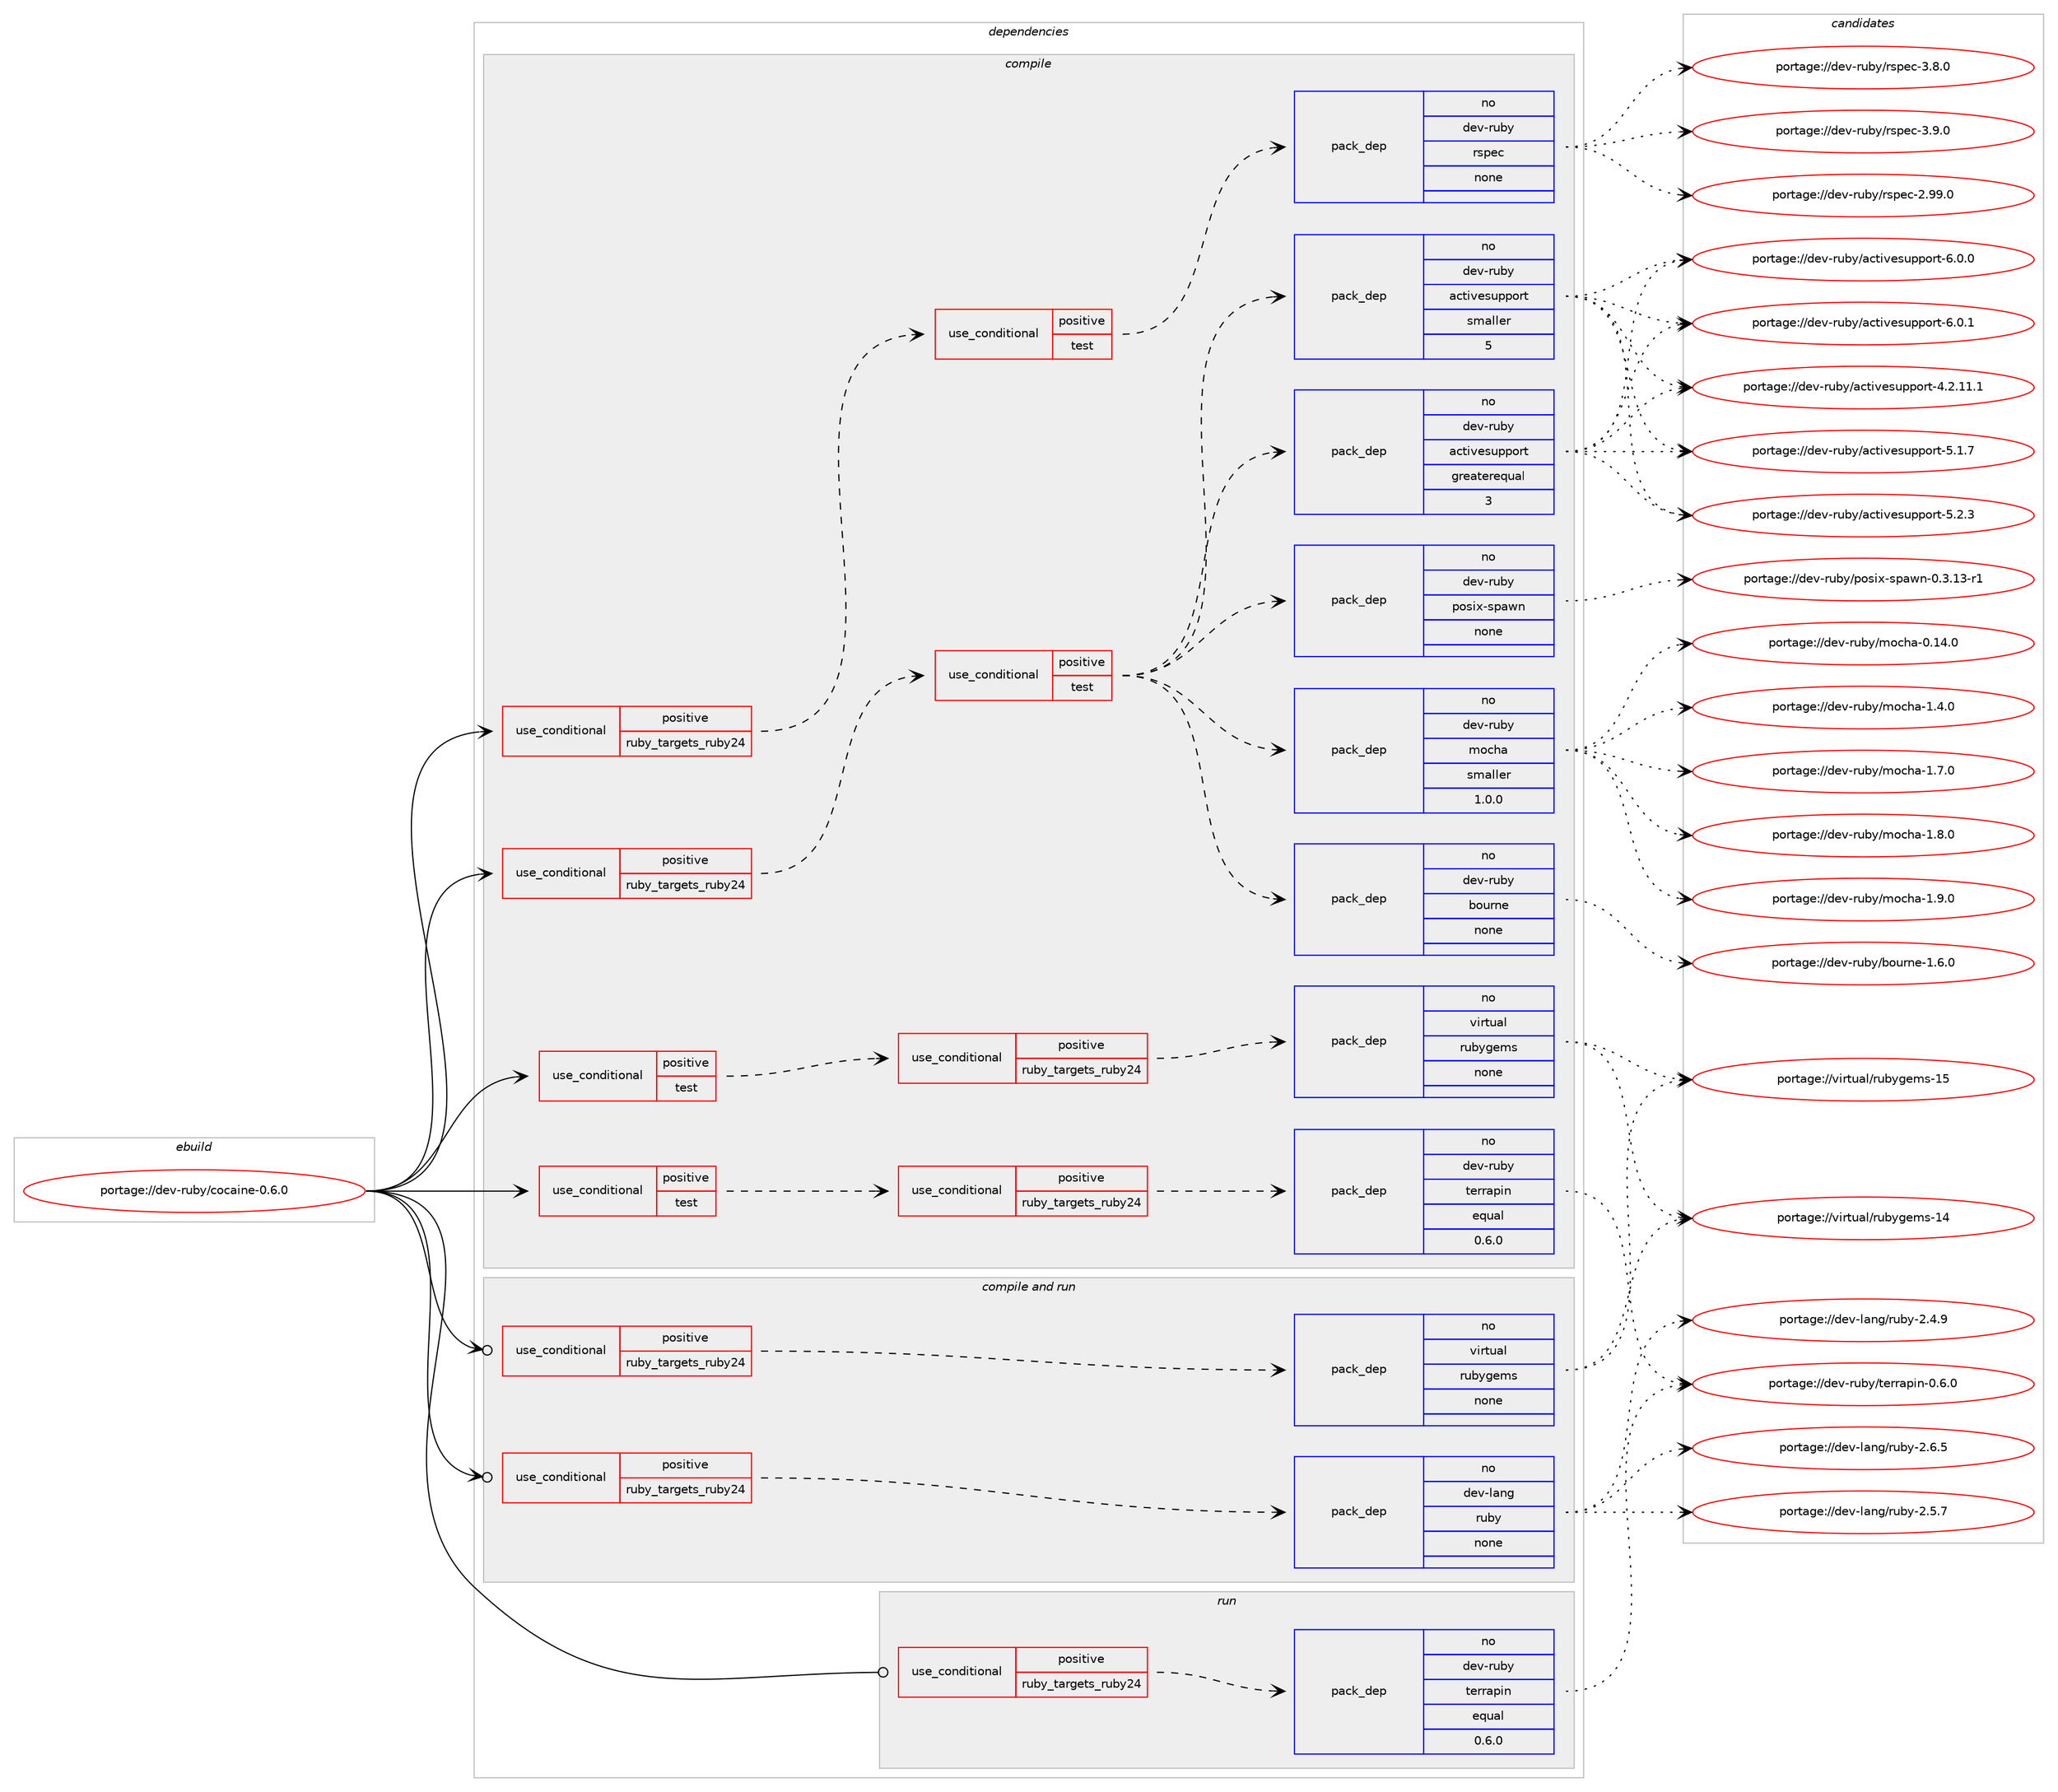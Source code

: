 digraph prolog {

# *************
# Graph options
# *************

newrank=true;
concentrate=true;
compound=true;
graph [rankdir=LR,fontname=Helvetica,fontsize=10,ranksep=1.5];#, ranksep=2.5, nodesep=0.2];
edge  [arrowhead=vee];
node  [fontname=Helvetica,fontsize=10];

# **********
# The ebuild
# **********

subgraph cluster_leftcol {
color=gray;
rank=same;
label=<<i>ebuild</i>>;
id [label="portage://dev-ruby/cocaine-0.6.0", color=red, width=4, href="../dev-ruby/cocaine-0.6.0.svg"];
}

# ****************
# The dependencies
# ****************

subgraph cluster_midcol {
color=gray;
label=<<i>dependencies</i>>;
subgraph cluster_compile {
fillcolor="#eeeeee";
style=filled;
label=<<i>compile</i>>;
subgraph cond49468 {
dependency216119 [label=<<TABLE BORDER="0" CELLBORDER="1" CELLSPACING="0" CELLPADDING="4"><TR><TD ROWSPAN="3" CELLPADDING="10">use_conditional</TD></TR><TR><TD>positive</TD></TR><TR><TD>ruby_targets_ruby24</TD></TR></TABLE>>, shape=none, color=red];
subgraph cond49469 {
dependency216120 [label=<<TABLE BORDER="0" CELLBORDER="1" CELLSPACING="0" CELLPADDING="4"><TR><TD ROWSPAN="3" CELLPADDING="10">use_conditional</TD></TR><TR><TD>positive</TD></TR><TR><TD>test</TD></TR></TABLE>>, shape=none, color=red];
subgraph pack163160 {
dependency216121 [label=<<TABLE BORDER="0" CELLBORDER="1" CELLSPACING="0" CELLPADDING="4" WIDTH="220"><TR><TD ROWSPAN="6" CELLPADDING="30">pack_dep</TD></TR><TR><TD WIDTH="110">no</TD></TR><TR><TD>dev-ruby</TD></TR><TR><TD>activesupport</TD></TR><TR><TD>greaterequal</TD></TR><TR><TD>3</TD></TR></TABLE>>, shape=none, color=blue];
}
dependency216120:e -> dependency216121:w [weight=20,style="dashed",arrowhead="vee"];
subgraph pack163161 {
dependency216122 [label=<<TABLE BORDER="0" CELLBORDER="1" CELLSPACING="0" CELLPADDING="4" WIDTH="220"><TR><TD ROWSPAN="6" CELLPADDING="30">pack_dep</TD></TR><TR><TD WIDTH="110">no</TD></TR><TR><TD>dev-ruby</TD></TR><TR><TD>activesupport</TD></TR><TR><TD>smaller</TD></TR><TR><TD>5</TD></TR></TABLE>>, shape=none, color=blue];
}
dependency216120:e -> dependency216122:w [weight=20,style="dashed",arrowhead="vee"];
subgraph pack163162 {
dependency216123 [label=<<TABLE BORDER="0" CELLBORDER="1" CELLSPACING="0" CELLPADDING="4" WIDTH="220"><TR><TD ROWSPAN="6" CELLPADDING="30">pack_dep</TD></TR><TR><TD WIDTH="110">no</TD></TR><TR><TD>dev-ruby</TD></TR><TR><TD>bourne</TD></TR><TR><TD>none</TD></TR><TR><TD></TD></TR></TABLE>>, shape=none, color=blue];
}
dependency216120:e -> dependency216123:w [weight=20,style="dashed",arrowhead="vee"];
subgraph pack163163 {
dependency216124 [label=<<TABLE BORDER="0" CELLBORDER="1" CELLSPACING="0" CELLPADDING="4" WIDTH="220"><TR><TD ROWSPAN="6" CELLPADDING="30">pack_dep</TD></TR><TR><TD WIDTH="110">no</TD></TR><TR><TD>dev-ruby</TD></TR><TR><TD>mocha</TD></TR><TR><TD>smaller</TD></TR><TR><TD>1.0.0</TD></TR></TABLE>>, shape=none, color=blue];
}
dependency216120:e -> dependency216124:w [weight=20,style="dashed",arrowhead="vee"];
subgraph pack163164 {
dependency216125 [label=<<TABLE BORDER="0" CELLBORDER="1" CELLSPACING="0" CELLPADDING="4" WIDTH="220"><TR><TD ROWSPAN="6" CELLPADDING="30">pack_dep</TD></TR><TR><TD WIDTH="110">no</TD></TR><TR><TD>dev-ruby</TD></TR><TR><TD>posix-spawn</TD></TR><TR><TD>none</TD></TR><TR><TD></TD></TR></TABLE>>, shape=none, color=blue];
}
dependency216120:e -> dependency216125:w [weight=20,style="dashed",arrowhead="vee"];
}
dependency216119:e -> dependency216120:w [weight=20,style="dashed",arrowhead="vee"];
}
id:e -> dependency216119:w [weight=20,style="solid",arrowhead="vee"];
subgraph cond49470 {
dependency216126 [label=<<TABLE BORDER="0" CELLBORDER="1" CELLSPACING="0" CELLPADDING="4"><TR><TD ROWSPAN="3" CELLPADDING="10">use_conditional</TD></TR><TR><TD>positive</TD></TR><TR><TD>ruby_targets_ruby24</TD></TR></TABLE>>, shape=none, color=red];
subgraph cond49471 {
dependency216127 [label=<<TABLE BORDER="0" CELLBORDER="1" CELLSPACING="0" CELLPADDING="4"><TR><TD ROWSPAN="3" CELLPADDING="10">use_conditional</TD></TR><TR><TD>positive</TD></TR><TR><TD>test</TD></TR></TABLE>>, shape=none, color=red];
subgraph pack163165 {
dependency216128 [label=<<TABLE BORDER="0" CELLBORDER="1" CELLSPACING="0" CELLPADDING="4" WIDTH="220"><TR><TD ROWSPAN="6" CELLPADDING="30">pack_dep</TD></TR><TR><TD WIDTH="110">no</TD></TR><TR><TD>dev-ruby</TD></TR><TR><TD>rspec</TD></TR><TR><TD>none</TD></TR><TR><TD></TD></TR></TABLE>>, shape=none, color=blue];
}
dependency216127:e -> dependency216128:w [weight=20,style="dashed",arrowhead="vee"];
}
dependency216126:e -> dependency216127:w [weight=20,style="dashed",arrowhead="vee"];
}
id:e -> dependency216126:w [weight=20,style="solid",arrowhead="vee"];
subgraph cond49472 {
dependency216129 [label=<<TABLE BORDER="0" CELLBORDER="1" CELLSPACING="0" CELLPADDING="4"><TR><TD ROWSPAN="3" CELLPADDING="10">use_conditional</TD></TR><TR><TD>positive</TD></TR><TR><TD>test</TD></TR></TABLE>>, shape=none, color=red];
subgraph cond49473 {
dependency216130 [label=<<TABLE BORDER="0" CELLBORDER="1" CELLSPACING="0" CELLPADDING="4"><TR><TD ROWSPAN="3" CELLPADDING="10">use_conditional</TD></TR><TR><TD>positive</TD></TR><TR><TD>ruby_targets_ruby24</TD></TR></TABLE>>, shape=none, color=red];
subgraph pack163166 {
dependency216131 [label=<<TABLE BORDER="0" CELLBORDER="1" CELLSPACING="0" CELLPADDING="4" WIDTH="220"><TR><TD ROWSPAN="6" CELLPADDING="30">pack_dep</TD></TR><TR><TD WIDTH="110">no</TD></TR><TR><TD>dev-ruby</TD></TR><TR><TD>terrapin</TD></TR><TR><TD>equal</TD></TR><TR><TD>0.6.0</TD></TR></TABLE>>, shape=none, color=blue];
}
dependency216130:e -> dependency216131:w [weight=20,style="dashed",arrowhead="vee"];
}
dependency216129:e -> dependency216130:w [weight=20,style="dashed",arrowhead="vee"];
}
id:e -> dependency216129:w [weight=20,style="solid",arrowhead="vee"];
subgraph cond49474 {
dependency216132 [label=<<TABLE BORDER="0" CELLBORDER="1" CELLSPACING="0" CELLPADDING="4"><TR><TD ROWSPAN="3" CELLPADDING="10">use_conditional</TD></TR><TR><TD>positive</TD></TR><TR><TD>test</TD></TR></TABLE>>, shape=none, color=red];
subgraph cond49475 {
dependency216133 [label=<<TABLE BORDER="0" CELLBORDER="1" CELLSPACING="0" CELLPADDING="4"><TR><TD ROWSPAN="3" CELLPADDING="10">use_conditional</TD></TR><TR><TD>positive</TD></TR><TR><TD>ruby_targets_ruby24</TD></TR></TABLE>>, shape=none, color=red];
subgraph pack163167 {
dependency216134 [label=<<TABLE BORDER="0" CELLBORDER="1" CELLSPACING="0" CELLPADDING="4" WIDTH="220"><TR><TD ROWSPAN="6" CELLPADDING="30">pack_dep</TD></TR><TR><TD WIDTH="110">no</TD></TR><TR><TD>virtual</TD></TR><TR><TD>rubygems</TD></TR><TR><TD>none</TD></TR><TR><TD></TD></TR></TABLE>>, shape=none, color=blue];
}
dependency216133:e -> dependency216134:w [weight=20,style="dashed",arrowhead="vee"];
}
dependency216132:e -> dependency216133:w [weight=20,style="dashed",arrowhead="vee"];
}
id:e -> dependency216132:w [weight=20,style="solid",arrowhead="vee"];
}
subgraph cluster_compileandrun {
fillcolor="#eeeeee";
style=filled;
label=<<i>compile and run</i>>;
subgraph cond49476 {
dependency216135 [label=<<TABLE BORDER="0" CELLBORDER="1" CELLSPACING="0" CELLPADDING="4"><TR><TD ROWSPAN="3" CELLPADDING="10">use_conditional</TD></TR><TR><TD>positive</TD></TR><TR><TD>ruby_targets_ruby24</TD></TR></TABLE>>, shape=none, color=red];
subgraph pack163168 {
dependency216136 [label=<<TABLE BORDER="0" CELLBORDER="1" CELLSPACING="0" CELLPADDING="4" WIDTH="220"><TR><TD ROWSPAN="6" CELLPADDING="30">pack_dep</TD></TR><TR><TD WIDTH="110">no</TD></TR><TR><TD>dev-lang</TD></TR><TR><TD>ruby</TD></TR><TR><TD>none</TD></TR><TR><TD></TD></TR></TABLE>>, shape=none, color=blue];
}
dependency216135:e -> dependency216136:w [weight=20,style="dashed",arrowhead="vee"];
}
id:e -> dependency216135:w [weight=20,style="solid",arrowhead="odotvee"];
subgraph cond49477 {
dependency216137 [label=<<TABLE BORDER="0" CELLBORDER="1" CELLSPACING="0" CELLPADDING="4"><TR><TD ROWSPAN="3" CELLPADDING="10">use_conditional</TD></TR><TR><TD>positive</TD></TR><TR><TD>ruby_targets_ruby24</TD></TR></TABLE>>, shape=none, color=red];
subgraph pack163169 {
dependency216138 [label=<<TABLE BORDER="0" CELLBORDER="1" CELLSPACING="0" CELLPADDING="4" WIDTH="220"><TR><TD ROWSPAN="6" CELLPADDING="30">pack_dep</TD></TR><TR><TD WIDTH="110">no</TD></TR><TR><TD>virtual</TD></TR><TR><TD>rubygems</TD></TR><TR><TD>none</TD></TR><TR><TD></TD></TR></TABLE>>, shape=none, color=blue];
}
dependency216137:e -> dependency216138:w [weight=20,style="dashed",arrowhead="vee"];
}
id:e -> dependency216137:w [weight=20,style="solid",arrowhead="odotvee"];
}
subgraph cluster_run {
fillcolor="#eeeeee";
style=filled;
label=<<i>run</i>>;
subgraph cond49478 {
dependency216139 [label=<<TABLE BORDER="0" CELLBORDER="1" CELLSPACING="0" CELLPADDING="4"><TR><TD ROWSPAN="3" CELLPADDING="10">use_conditional</TD></TR><TR><TD>positive</TD></TR><TR><TD>ruby_targets_ruby24</TD></TR></TABLE>>, shape=none, color=red];
subgraph pack163170 {
dependency216140 [label=<<TABLE BORDER="0" CELLBORDER="1" CELLSPACING="0" CELLPADDING="4" WIDTH="220"><TR><TD ROWSPAN="6" CELLPADDING="30">pack_dep</TD></TR><TR><TD WIDTH="110">no</TD></TR><TR><TD>dev-ruby</TD></TR><TR><TD>terrapin</TD></TR><TR><TD>equal</TD></TR><TR><TD>0.6.0</TD></TR></TABLE>>, shape=none, color=blue];
}
dependency216139:e -> dependency216140:w [weight=20,style="dashed",arrowhead="vee"];
}
id:e -> dependency216139:w [weight=20,style="solid",arrowhead="odot"];
}
}

# **************
# The candidates
# **************

subgraph cluster_choices {
rank=same;
color=gray;
label=<<i>candidates</i>>;

subgraph choice163160 {
color=black;
nodesep=1;
choiceportage1001011184511411798121479799116105118101115117112112111114116455246504649494649 [label="portage://dev-ruby/activesupport-4.2.11.1", color=red, width=4,href="../dev-ruby/activesupport-4.2.11.1.svg"];
choiceportage1001011184511411798121479799116105118101115117112112111114116455346494655 [label="portage://dev-ruby/activesupport-5.1.7", color=red, width=4,href="../dev-ruby/activesupport-5.1.7.svg"];
choiceportage1001011184511411798121479799116105118101115117112112111114116455346504651 [label="portage://dev-ruby/activesupport-5.2.3", color=red, width=4,href="../dev-ruby/activesupport-5.2.3.svg"];
choiceportage1001011184511411798121479799116105118101115117112112111114116455446484648 [label="portage://dev-ruby/activesupport-6.0.0", color=red, width=4,href="../dev-ruby/activesupport-6.0.0.svg"];
choiceportage1001011184511411798121479799116105118101115117112112111114116455446484649 [label="portage://dev-ruby/activesupport-6.0.1", color=red, width=4,href="../dev-ruby/activesupport-6.0.1.svg"];
dependency216121:e -> choiceportage1001011184511411798121479799116105118101115117112112111114116455246504649494649:w [style=dotted,weight="100"];
dependency216121:e -> choiceportage1001011184511411798121479799116105118101115117112112111114116455346494655:w [style=dotted,weight="100"];
dependency216121:e -> choiceportage1001011184511411798121479799116105118101115117112112111114116455346504651:w [style=dotted,weight="100"];
dependency216121:e -> choiceportage1001011184511411798121479799116105118101115117112112111114116455446484648:w [style=dotted,weight="100"];
dependency216121:e -> choiceportage1001011184511411798121479799116105118101115117112112111114116455446484649:w [style=dotted,weight="100"];
}
subgraph choice163161 {
color=black;
nodesep=1;
choiceportage1001011184511411798121479799116105118101115117112112111114116455246504649494649 [label="portage://dev-ruby/activesupport-4.2.11.1", color=red, width=4,href="../dev-ruby/activesupport-4.2.11.1.svg"];
choiceportage1001011184511411798121479799116105118101115117112112111114116455346494655 [label="portage://dev-ruby/activesupport-5.1.7", color=red, width=4,href="../dev-ruby/activesupport-5.1.7.svg"];
choiceportage1001011184511411798121479799116105118101115117112112111114116455346504651 [label="portage://dev-ruby/activesupport-5.2.3", color=red, width=4,href="../dev-ruby/activesupport-5.2.3.svg"];
choiceportage1001011184511411798121479799116105118101115117112112111114116455446484648 [label="portage://dev-ruby/activesupport-6.0.0", color=red, width=4,href="../dev-ruby/activesupport-6.0.0.svg"];
choiceportage1001011184511411798121479799116105118101115117112112111114116455446484649 [label="portage://dev-ruby/activesupport-6.0.1", color=red, width=4,href="../dev-ruby/activesupport-6.0.1.svg"];
dependency216122:e -> choiceportage1001011184511411798121479799116105118101115117112112111114116455246504649494649:w [style=dotted,weight="100"];
dependency216122:e -> choiceportage1001011184511411798121479799116105118101115117112112111114116455346494655:w [style=dotted,weight="100"];
dependency216122:e -> choiceportage1001011184511411798121479799116105118101115117112112111114116455346504651:w [style=dotted,weight="100"];
dependency216122:e -> choiceportage1001011184511411798121479799116105118101115117112112111114116455446484648:w [style=dotted,weight="100"];
dependency216122:e -> choiceportage1001011184511411798121479799116105118101115117112112111114116455446484649:w [style=dotted,weight="100"];
}
subgraph choice163162 {
color=black;
nodesep=1;
choiceportage10010111845114117981214798111117114110101454946544648 [label="portage://dev-ruby/bourne-1.6.0", color=red, width=4,href="../dev-ruby/bourne-1.6.0.svg"];
dependency216123:e -> choiceportage10010111845114117981214798111117114110101454946544648:w [style=dotted,weight="100"];
}
subgraph choice163163 {
color=black;
nodesep=1;
choiceportage100101118451141179812147109111991049745484649524648 [label="portage://dev-ruby/mocha-0.14.0", color=red, width=4,href="../dev-ruby/mocha-0.14.0.svg"];
choiceportage1001011184511411798121471091119910497454946524648 [label="portage://dev-ruby/mocha-1.4.0", color=red, width=4,href="../dev-ruby/mocha-1.4.0.svg"];
choiceportage1001011184511411798121471091119910497454946554648 [label="portage://dev-ruby/mocha-1.7.0", color=red, width=4,href="../dev-ruby/mocha-1.7.0.svg"];
choiceportage1001011184511411798121471091119910497454946564648 [label="portage://dev-ruby/mocha-1.8.0", color=red, width=4,href="../dev-ruby/mocha-1.8.0.svg"];
choiceportage1001011184511411798121471091119910497454946574648 [label="portage://dev-ruby/mocha-1.9.0", color=red, width=4,href="../dev-ruby/mocha-1.9.0.svg"];
dependency216124:e -> choiceportage100101118451141179812147109111991049745484649524648:w [style=dotted,weight="100"];
dependency216124:e -> choiceportage1001011184511411798121471091119910497454946524648:w [style=dotted,weight="100"];
dependency216124:e -> choiceportage1001011184511411798121471091119910497454946554648:w [style=dotted,weight="100"];
dependency216124:e -> choiceportage1001011184511411798121471091119910497454946564648:w [style=dotted,weight="100"];
dependency216124:e -> choiceportage1001011184511411798121471091119910497454946574648:w [style=dotted,weight="100"];
}
subgraph choice163164 {
color=black;
nodesep=1;
choiceportage1001011184511411798121471121111151051204511511297119110454846514649514511449 [label="portage://dev-ruby/posix-spawn-0.3.13-r1", color=red, width=4,href="../dev-ruby/posix-spawn-0.3.13-r1.svg"];
dependency216125:e -> choiceportage1001011184511411798121471121111151051204511511297119110454846514649514511449:w [style=dotted,weight="100"];
}
subgraph choice163165 {
color=black;
nodesep=1;
choiceportage1001011184511411798121471141151121019945504657574648 [label="portage://dev-ruby/rspec-2.99.0", color=red, width=4,href="../dev-ruby/rspec-2.99.0.svg"];
choiceportage10010111845114117981214711411511210199455146564648 [label="portage://dev-ruby/rspec-3.8.0", color=red, width=4,href="../dev-ruby/rspec-3.8.0.svg"];
choiceportage10010111845114117981214711411511210199455146574648 [label="portage://dev-ruby/rspec-3.9.0", color=red, width=4,href="../dev-ruby/rspec-3.9.0.svg"];
dependency216128:e -> choiceportage1001011184511411798121471141151121019945504657574648:w [style=dotted,weight="100"];
dependency216128:e -> choiceportage10010111845114117981214711411511210199455146564648:w [style=dotted,weight="100"];
dependency216128:e -> choiceportage10010111845114117981214711411511210199455146574648:w [style=dotted,weight="100"];
}
subgraph choice163166 {
color=black;
nodesep=1;
choiceportage10010111845114117981214711610111411497112105110454846544648 [label="portage://dev-ruby/terrapin-0.6.0", color=red, width=4,href="../dev-ruby/terrapin-0.6.0.svg"];
dependency216131:e -> choiceportage10010111845114117981214711610111411497112105110454846544648:w [style=dotted,weight="100"];
}
subgraph choice163167 {
color=black;
nodesep=1;
choiceportage118105114116117971084711411798121103101109115454952 [label="portage://virtual/rubygems-14", color=red, width=4,href="../virtual/rubygems-14.svg"];
choiceportage118105114116117971084711411798121103101109115454953 [label="portage://virtual/rubygems-15", color=red, width=4,href="../virtual/rubygems-15.svg"];
dependency216134:e -> choiceportage118105114116117971084711411798121103101109115454952:w [style=dotted,weight="100"];
dependency216134:e -> choiceportage118105114116117971084711411798121103101109115454953:w [style=dotted,weight="100"];
}
subgraph choice163168 {
color=black;
nodesep=1;
choiceportage10010111845108971101034711411798121455046524657 [label="portage://dev-lang/ruby-2.4.9", color=red, width=4,href="../dev-lang/ruby-2.4.9.svg"];
choiceportage10010111845108971101034711411798121455046534655 [label="portage://dev-lang/ruby-2.5.7", color=red, width=4,href="../dev-lang/ruby-2.5.7.svg"];
choiceportage10010111845108971101034711411798121455046544653 [label="portage://dev-lang/ruby-2.6.5", color=red, width=4,href="../dev-lang/ruby-2.6.5.svg"];
dependency216136:e -> choiceportage10010111845108971101034711411798121455046524657:w [style=dotted,weight="100"];
dependency216136:e -> choiceportage10010111845108971101034711411798121455046534655:w [style=dotted,weight="100"];
dependency216136:e -> choiceportage10010111845108971101034711411798121455046544653:w [style=dotted,weight="100"];
}
subgraph choice163169 {
color=black;
nodesep=1;
choiceportage118105114116117971084711411798121103101109115454952 [label="portage://virtual/rubygems-14", color=red, width=4,href="../virtual/rubygems-14.svg"];
choiceportage118105114116117971084711411798121103101109115454953 [label="portage://virtual/rubygems-15", color=red, width=4,href="../virtual/rubygems-15.svg"];
dependency216138:e -> choiceportage118105114116117971084711411798121103101109115454952:w [style=dotted,weight="100"];
dependency216138:e -> choiceportage118105114116117971084711411798121103101109115454953:w [style=dotted,weight="100"];
}
subgraph choice163170 {
color=black;
nodesep=1;
choiceportage10010111845114117981214711610111411497112105110454846544648 [label="portage://dev-ruby/terrapin-0.6.0", color=red, width=4,href="../dev-ruby/terrapin-0.6.0.svg"];
dependency216140:e -> choiceportage10010111845114117981214711610111411497112105110454846544648:w [style=dotted,weight="100"];
}
}

}

